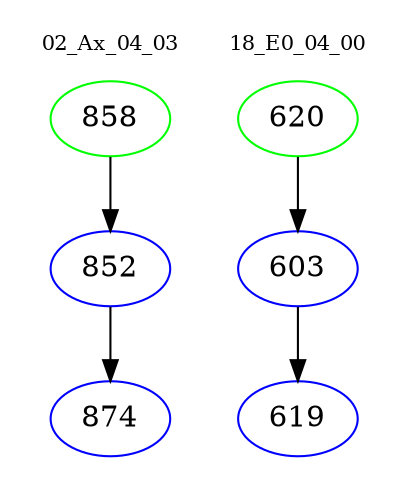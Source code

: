 digraph{
subgraph cluster_0 {
color = white
label = "02_Ax_04_03";
fontsize=10;
T0_858 [label="858", color="green"]
T0_858 -> T0_852 [color="black"]
T0_852 [label="852", color="blue"]
T0_852 -> T0_874 [color="black"]
T0_874 [label="874", color="blue"]
}
subgraph cluster_1 {
color = white
label = "18_E0_04_00";
fontsize=10;
T1_620 [label="620", color="green"]
T1_620 -> T1_603 [color="black"]
T1_603 [label="603", color="blue"]
T1_603 -> T1_619 [color="black"]
T1_619 [label="619", color="blue"]
}
}
